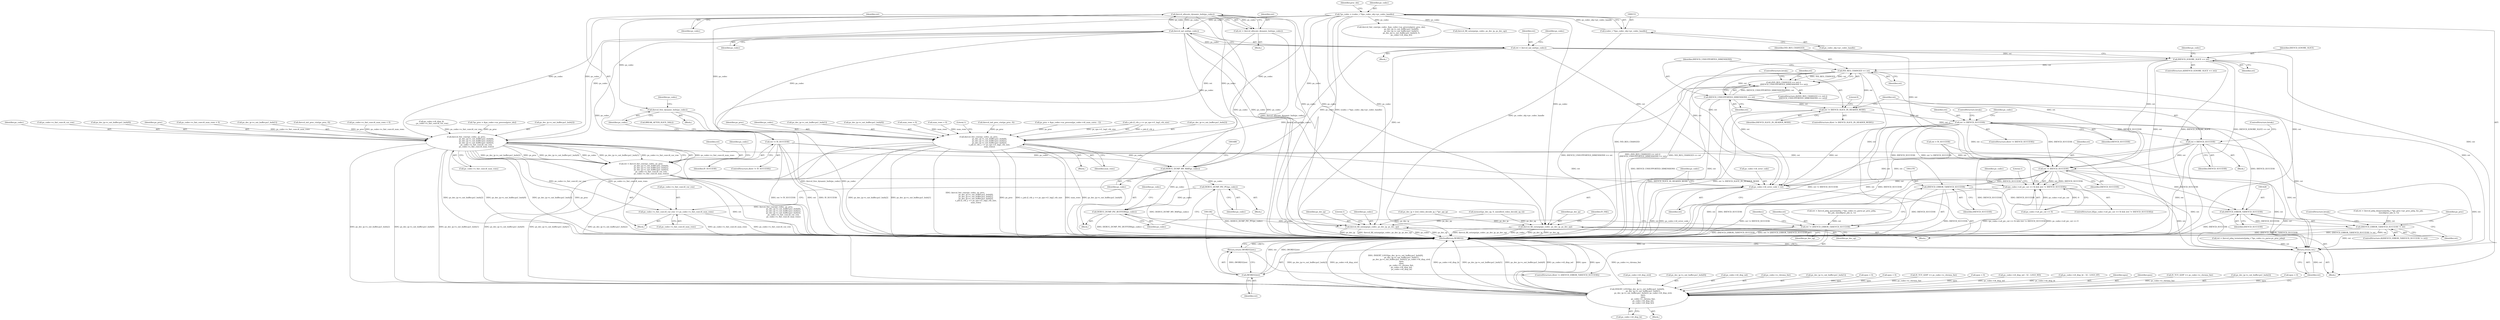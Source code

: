 digraph "0_Android_a33f6725d7e9f92330f995ce2dcf4faa33f6433f@API" {
"1001186" [label="(Call,ihevcd_allocate_dynamic_bufs(ps_codec))"];
"1000974" [label="(Call,ihevcd_nal_unit(ps_codec))"];
"1000150" [label="(Call,*ps_codec = (codec_t *)(ps_codec_obj->pv_codec_handle))"];
"1000152" [label="(Call,(codec_t *)(ps_codec_obj->pv_codec_handle))"];
"1001186" [label="(Call,ihevcd_allocate_dynamic_bufs(ps_codec))"];
"1000972" [label="(Call,ret = ihevcd_nal_unit(ps_codec))"];
"1001074" [label="(Call,IHEVCD_IGNORE_SLICE == ret)"];
"1001110" [label="(Call,IVD_RES_CHANGED == ret)"];
"1001109" [label="(Call,(IVD_RES_CHANGED == ret) ||\n (IHEVCD_UNSUPPORTED_DIMENSIONS == ret))"];
"1001113" [label="(Call,IHEVCD_UNSUPPORTED_DIMENSIONS == ret)"];
"1001119" [label="(Call,ret != IHEVCD_SLICE_IN_HEADER_MODE)"];
"1001155" [label="(Call,ret != IHEVCD_SUCCESS)"];
"1001168" [label="(Call,ret = IHEVCD_SUCCESS)"];
"1001222" [label="(Call,ret != IHEVCD_SUCCESS)"];
"1001216" [label="(Call,(ps_codec->u4_pic_cnt == 0) && (ret != IHEVCD_SUCCESS))"];
"1001226" [label="(Call,ps_codec->i4_error_code = ret)"];
"1001377" [label="(Call,(IHEVCD_ERROR_T)IHEVCD_SUCCESS)"];
"1001375" [label="(Call,ret != (IHEVCD_ERROR_T)IHEVCD_SUCCESS)"];
"1001381" [label="(Call,(WORD32)ret)"];
"1001380" [label="(Return,return (WORD32)ret;)"];
"1001427" [label="(Call,(IHEVCD_ERROR_T)IHEVCD_SUCCESS)"];
"1001426" [label="(Call,(IHEVCD_ERROR_T)IHEVCD_SUCCESS != ret)"];
"1001904" [label="(Return,return ret;)"];
"1001184" [label="(Call,ret = ihevcd_allocate_dynamic_bufs(ps_codec))"];
"1001189" [label="(Call,ret != IV_SUCCESS)"];
"1001193" [label="(Call,ihevcd_free_dynamic_bufs(ps_codec))"];
"1001231" [label="(Call,ihevcd_fill_outargs(ps_codec, ps_dec_ip, ps_dec_op))"];
"1001530" [label="(Call,ihevcd_fmt_conv(ps_codec, ps_proc,\n                                    ps_dec_ip->s_out_buffer.pu1_bufs[0],\n                                    ps_dec_ip->s_out_buffer.pu1_bufs[1],\n                                    ps_dec_ip->s_out_buffer.pu1_bufs[2],\n                                    s_job.i2_ctb_y << ps_sps->i1_log2_ctb_size,\n                                    num_rows))"];
"1001682" [label="(Call,DEBUG_DUMP_MV_MAP(ps_codec))"];
"1001815" [label="(Call,DEBUG_DUMP_PIC_PU(ps_codec))"];
"1001817" [label="(Call,DEBUG_DUMP_PIC_BUFFERS(ps_codec))"];
"1001823" [label="(Call,ihevcd_fill_outargs(ps_codec, ps_dec_ip, ps_dec_op))"];
"1001868" [label="(Call,INSERT_LOGO(ps_dec_ip->s_out_buffer.pu1_bufs[0],\n                    ps_dec_ip->s_out_buffer.pu1_bufs[1],\n                    ps_dec_ip->s_out_buffer.pu1_bufs[2], ps_codec->i4_disp_strd,\n                    xpos,\n                    ypos,\n                    ps_codec->e_chroma_fmt,\n                    ps_codec->i4_disp_wd,\n                    ps_codec->i4_disp_ht))"];
"1001637" [label="(Call,ihevcd_fmt_conv(ps_codec, ps_proc,\n                                  ps_dec_ip->s_out_buffer.pu1_bufs[0],\n                                  ps_dec_ip->s_out_buffer.pu1_bufs[1],\n                                  ps_dec_ip->s_out_buffer.pu1_bufs[2],\n                                  ps_codec->s_fmt_conv.i4_cur_row,\n                                  ps_codec->s_fmt_conv.i4_num_rows))"];
"1001635" [label="(Call,ret = ihevcd_fmt_conv(ps_codec, ps_proc,\n                                  ps_dec_ip->s_out_buffer.pu1_bufs[0],\n                                  ps_dec_ip->s_out_buffer.pu1_bufs[1],\n                                  ps_dec_ip->s_out_buffer.pu1_bufs[2],\n                                  ps_codec->s_fmt_conv.i4_cur_row,\n                                  ps_codec->s_fmt_conv.i4_num_rows))"];
"1001671" [label="(Call,ps_codec->s_fmt_conv.i4_cur_row += ps_codec->s_fmt_conv.i4_num_rows)"];
"1001671" [label="(Call,ps_codec->s_fmt_conv.i4_cur_row += ps_codec->s_fmt_conv.i4_num_rows)"];
"1001113" [label="(Call,IHEVCD_UNSUPPORTED_DIMENSIONS == ret)"];
"1001170" [label="(Identifier,IHEVCD_SUCCESS)"];
"1001182" [label="(Block,)"];
"1001191" [label="(Identifier,IV_SUCCESS)"];
"1001222" [label="(Call,ret != IHEVCD_SUCCESS)"];
"1001108" [label="(ControlStructure,if((IVD_RES_CHANGED == ret) ||\n (IHEVCD_UNSUPPORTED_DIMENSIONS == ret)))"];
"1001383" [label="(Identifier,ret)"];
"1001228" [label="(Identifier,ps_codec)"];
"1001226" [label="(Call,ps_codec->i4_error_code = ret)"];
"1001120" [label="(Identifier,ret)"];
"1001225" [label="(Block,)"];
"1000545" [label="(Call,ihevcd_fmt_conv(ps_codec, &ps_codec->as_process[prev_proc_idx],\n                                  ps_dec_ip->s_out_buffer.pu1_bufs[0],\n                                  ps_dec_ip->s_out_buffer.pu1_bufs[1],\n                                  ps_dec_ip->s_out_buffer.pu1_bufs[2], 0,\n                                  ps_codec->i4_disp_ht))"];
"1001224" [label="(Identifier,IHEVCD_SUCCESS)"];
"1000189" [label="(Call,memset(ps_dec_op, 0, sizeof(ivd_video_decode_op_t)))"];
"1001117" [label="(ControlStructure,break;)"];
"1001554" [label="(Call,s_job.i2_ctb_y << ps_sps->i1_log2_ctb_size)"];
"1001601" [label="(Call,ps_codec->i4_disp_ht\n - ps_codec->s_fmt_conv.i4_cur_row)"];
"1001185" [label="(Identifier,ret)"];
"1001119" [label="(Call,ret != IHEVCD_SLICE_IN_HEADER_MODE)"];
"1001381" [label="(Call,(WORD32)ret)"];
"1001155" [label="(Call,ret != IHEVCD_SUCCESS)"];
"1001890" [label="(Call,ps_codec->i4_disp_strd)"];
"1001823" [label="(Call,ihevcd_fill_outargs(ps_codec, ps_dec_ip, ps_dec_op))"];
"1001194" [label="(Identifier,ps_codec)"];
"1001115" [label="(Identifier,ret)"];
"1001547" [label="(Call,ps_dec_ip->s_out_buffer.pu1_bufs[2])"];
"1000588" [label="(Call,ihevcd_fill_outargs(ps_codec, ps_dec_ip, ps_dec_op))"];
"1000973" [label="(Identifier,ret)"];
"1001869" [label="(Call,ps_dec_ip->s_out_buffer.pu1_bufs[0])"];
"1001587" [label="(Call,*ps_proc = &ps_codec->as_process[proc_idx])"];
"1001898" [label="(Call,ps_codec->i4_disp_wd)"];
"1001190" [label="(Identifier,ret)"];
"1001379" [label="(Identifier,IHEVCD_SUCCESS)"];
"1001682" [label="(Call,DEBUG_DUMP_MV_MAP(ps_codec))"];
"1000788" [label="(Block,)"];
"1001635" [label="(Call,ret = ihevcd_fmt_conv(ps_codec, ps_proc,\n                                  ps_dec_ip->s_out_buffer.pu1_bufs[0],\n                                  ps_dec_ip->s_out_buffer.pu1_bufs[1],\n                                  ps_dec_ip->s_out_buffer.pu1_bufs[2],\n                                  ps_codec->s_fmt_conv.i4_cur_row,\n                                  ps_codec->s_fmt_conv.i4_num_rows))"];
"1001532" [label="(Identifier,ps_proc)"];
"1000972" [label="(Call,ret = ihevcd_nal_unit(ps_codec))"];
"1001895" [label="(Call,ps_codec->e_chroma_fmt)"];
"1001427" [label="(Call,(IHEVCD_ERROR_T)IHEVCD_SUCCESS)"];
"1001876" [label="(Call,ps_dec_ip->s_out_buffer.pu1_bufs[1])"];
"1001858" [label="(Call,ypos = 0)"];
"1000146" [label="(Call,ret = IV_SUCCESS)"];
"1001074" [label="(Call,IHEVCD_IGNORE_SLICE == ret)"];
"1001215" [label="(ControlStructure,if((ps_codec->u4_pic_cnt == 0) && (ret != IHEVCD_SUCCESS)))"];
"1000161" [label="(Identifier,proc_idx)"];
"1001126" [label="(Literal,0)"];
"1001232" [label="(Identifier,ps_codec)"];
"1001672" [label="(Call,ps_codec->s_fmt_conv.i4_cur_row)"];
"1001905" [label="(Identifier,ret)"];
"1001862" [label="(Call,xpos < 0)"];
"1001231" [label="(Call,ihevcd_fill_outargs(ps_codec, ps_dec_ip, ps_dec_op))"];
"1001114" [label="(Identifier,IHEVCD_UNSUPPORTED_DIMENSIONS)"];
"1000979" [label="(Identifier,ps_codec)"];
"1001233" [label="(Identifier,ps_dec_ip)"];
"1001901" [label="(Call,ps_codec->i4_disp_ht)"];
"1001187" [label="(Identifier,ps_codec)"];
"1000172" [label="(Call,ps_dec_ip = (ivd_video_decode_ip_t *)pv_api_ip)"];
"1001531" [label="(Identifier,ps_codec)"];
"1001654" [label="(Call,ps_dec_ip->s_out_buffer.pu1_bufs[2])"];
"1001227" [label="(Call,ps_codec->i4_error_code)"];
"1001243" [label="(Block,)"];
"1001359" [label="(Call,ret = ihevcd_jobq_queue((jobq_t *)ps_codec->s_parse.pv_proc_jobq,\n &s_job, sizeof(proc_job_t), 1))"];
"1001380" [label="(Return,return (WORD32)ret;)"];
"1001431" [label="(ControlStructure,break;)"];
"1001110" [label="(Call,IVD_RES_CHANGED == ret)"];
"1001295" [label="(Call,IV_YUV_420P == ps_codec->e_chroma_fmt)"];
"1001540" [label="(Call,ps_dec_ip->s_out_buffer.pu1_bufs[1])"];
"1001157" [label="(Identifier,IHEVCD_SUCCESS)"];
"1001412" [label="(Call,ret = ihevcd_jobq_dequeue((jobq_t *)ps_proc->pv_proc_jobq, &s_job,\n sizeof(proc_job_t), 1))"];
"1001533" [label="(Call,ps_dec_ip->s_out_buffer.pu1_bufs[0])"];
"1001636" [label="(Identifier,ret)"];
"1001904" [label="(Return,return ret;)"];
"1001111" [label="(Identifier,IVD_RES_CHANGED)"];
"1001384" [label="(Call,ret = ihevcd_jobq_terminate((jobq_t *)ps_codec->s_parse.pv_proc_jobq))"];
"1001825" [label="(Identifier,ps_dec_ip)"];
"1001561" [label="(Identifier,num_rows)"];
"1001156" [label="(Identifier,ret)"];
"1001325" [label="(Identifier,i)"];
"1001073" [label="(ControlStructure,if(IHEVCD_IGNORE_SLICE == ret))"];
"1001236" [label="(Identifier,IV_FAIL)"];
"1000974" [label="(Call,ihevcd_nal_unit(ps_codec))"];
"1000975" [label="(Identifier,ps_codec)"];
"1000154" [label="(Call,ps_codec_obj->pv_codec_handle)"];
"1001184" [label="(Call,ret = ihevcd_allocate_dynamic_bufs(ps_codec))"];
"1001217" [label="(Call,ps_codec->u4_pic_cnt == 0)"];
"1001081" [label="(Identifier,ps_codec)"];
"1001216" [label="(Call,(ps_codec->u4_pic_cnt == 0) && (ret != IHEVCD_SUCCESS))"];
"1001426" [label="(Call,(IHEVCD_ERROR_T)IHEVCD_SUCCESS != ret)"];
"1001818" [label="(Identifier,ps_codec)"];
"1000150" [label="(Call,*ps_codec = (codec_t *)(ps_codec_obj->pv_codec_handle))"];
"1000151" [label="(Identifier,ps_codec)"];
"1001855" [label="(Call,ypos < 0)"];
"1001075" [label="(Identifier,IHEVCD_IGNORE_SLICE)"];
"1001377" [label="(Call,(IHEVCD_ERROR_T)IHEVCD_SUCCESS)"];
"1001527" [label="(Call,num_rows = 0)"];
"1001837" [label="(Call,ps_codec->i4_disp_wd - 32 - LOGO_WD)"];
"1001188" [label="(ControlStructure,if(ret != IV_SUCCESS))"];
"1001638" [label="(Identifier,ps_codec)"];
"1001906" [label="(MethodReturn,WORD32)"];
"1001661" [label="(Call,ps_codec->s_fmt_conv.i4_cur_row)"];
"1001683" [label="(Identifier,ps_codec)"];
"1001234" [label="(Identifier,ps_dec_op)"];
"1001425" [label="(ControlStructure,if((IHEVCD_ERROR_T)IHEVCD_SUCCESS != ret))"];
"1001214" [label="(Call,BREAK_AFTER_SLICE_NAL())"];
"1001230" [label="(Identifier,ret)"];
"1001640" [label="(Call,ps_dec_ip->s_out_buffer.pu1_bufs[0])"];
"1001524" [label="(Call,num_rows < 0)"];
"1001847" [label="(Call,ps_codec->i4_disp_ht - 32 - LOGO_HT)"];
"1001637" [label="(Call,ihevcd_fmt_conv(ps_codec, ps_proc,\n                                  ps_dec_ip->s_out_buffer.pu1_bufs[0],\n                                  ps_dec_ip->s_out_buffer.pu1_bufs[1],\n                                  ps_dec_ip->s_out_buffer.pu1_bufs[2],\n                                  ps_codec->s_fmt_conv.i4_cur_row,\n                                  ps_codec->s_fmt_conv.i4_num_rows))"];
"1001829" [label="(Literal,1)"];
"1001167" [label="(Block,)"];
"1001429" [label="(Identifier,IHEVCD_SUCCESS)"];
"1001833" [label="(Block,)"];
"1001395" [label="(Literal,1)"];
"1001505" [label="(Call,ihevcd_init_proc_ctxt(ps_proc, 0))"];
"1001639" [label="(Identifier,ps_proc)"];
"1001826" [label="(Identifier,ps_dec_op)"];
"1001666" [label="(Call,ps_codec->s_fmt_conv.i4_num_rows)"];
"1001814" [label="(Block,)"];
"1001893" [label="(Identifier,xpos)"];
"1001585" [label="(Block,)"];
"1001816" [label="(Identifier,ps_codec)"];
"1001375" [label="(Call,ret != (IHEVCD_ERROR_T)IHEVCD_SUCCESS)"];
"1001894" [label="(Identifier,ypos)"];
"1001158" [label="(ControlStructure,break;)"];
"1001186" [label="(Call,ihevcd_allocate_dynamic_bufs(ps_codec))"];
"1000144" [label="(Block,)"];
"1001817" [label="(Call,DEBUG_DUMP_PIC_BUFFERS(ps_codec))"];
"1001076" [label="(Identifier,ret)"];
"1001374" [label="(ControlStructure,if(ret != (IHEVCD_ERROR_T)IHEVCD_SUCCESS))"];
"1001628" [label="(Call,ps_codec->s_fmt_conv.i4_num_rows = 0)"];
"1001121" [label="(Identifier,IHEVCD_SLICE_IN_HEADER_MODE)"];
"1001824" [label="(Identifier,ps_codec)"];
"1001677" [label="(Call,ps_codec->s_fmt_conv.i4_num_rows)"];
"1001162" [label="(Identifier,ps_codec)"];
"1001239" [label="(Literal,1)"];
"1001154" [label="(ControlStructure,if(ret != IHEVCD_SUCCESS))"];
"1001376" [label="(Identifier,ret)"];
"1001400" [label="(Call,ps_proc = &ps_codec->as_process[ps_codec->i4_num_cores - 1])"];
"1001118" [label="(ControlStructure,if(ret != IHEVCD_SLICE_IN_HEADER_MODE))"];
"1001481" [label="(Block,)"];
"1001647" [label="(Call,ps_dec_ip->s_out_buffer.pu1_bufs[1])"];
"1001617" [label="(Call,ihevcd_init_proc_ctxt(ps_proc, 0))"];
"1001168" [label="(Call,ret = IHEVCD_SUCCESS)"];
"1001530" [label="(Call,ihevcd_fmt_conv(ps_codec, ps_proc,\n                                    ps_dec_ip->s_out_buffer.pu1_bufs[0],\n                                    ps_dec_ip->s_out_buffer.pu1_bufs[1],\n                                    ps_dec_ip->s_out_buffer.pu1_bufs[2],\n                                    s_job.i2_ctb_y << ps_sps->i1_log2_ctb_size,\n                                    num_rows))"];
"1001575" [label="(Call,IV_YUV_420P == ps_codec->e_chroma_fmt)"];
"1001189" [label="(Call,ret != IV_SUCCESS)"];
"1001430" [label="(Identifier,ret)"];
"1001815" [label="(Call,DEBUG_DUMP_PIC_PU(ps_codec))"];
"1001674" [label="(Identifier,ps_codec)"];
"1001883" [label="(Call,ps_dec_ip->s_out_buffer.pu1_bufs[2])"];
"1001621" [label="(Call,ps_codec->s_fmt_conv.i4_num_rows < 0)"];
"1001169" [label="(Identifier,ret)"];
"1001821" [label="(Identifier,ps_codec)"];
"1001109" [label="(Call,(IVD_RES_CHANGED == ret) ||\n (IHEVCD_UNSUPPORTED_DIMENSIONS == ret))"];
"1001192" [label="(Block,)"];
"1000152" [label="(Call,(codec_t *)(ps_codec_obj->pv_codec_handle))"];
"1001223" [label="(Identifier,ret)"];
"1001434" [label="(Identifier,ps_proc)"];
"1001868" [label="(Call,INSERT_LOGO(ps_dec_ip->s_out_buffer.pu1_bufs[0],\n                    ps_dec_ip->s_out_buffer.pu1_bufs[1],\n                    ps_dec_ip->s_out_buffer.pu1_bufs[2], ps_codec->i4_disp_strd,\n                    xpos,\n                    ypos,\n                    ps_codec->e_chroma_fmt,\n                    ps_codec->i4_disp_wd,\n                    ps_codec->i4_disp_ht))"];
"1001112" [label="(Identifier,ret)"];
"1001193" [label="(Call,ihevcd_free_dynamic_bufs(ps_codec))"];
"1001197" [label="(Identifier,ps_codec)"];
"1001865" [label="(Call,xpos = 0)"];
"1001171" [label="(ControlStructure,break;)"];
"1001186" -> "1001184"  [label="AST: "];
"1001186" -> "1001187"  [label="CFG: "];
"1001187" -> "1001186"  [label="AST: "];
"1001184" -> "1001186"  [label="CFG: "];
"1001186" -> "1001906"  [label="DDG: ps_codec"];
"1001186" -> "1000974"  [label="DDG: ps_codec"];
"1001186" -> "1001184"  [label="DDG: ps_codec"];
"1000974" -> "1001186"  [label="DDG: ps_codec"];
"1001186" -> "1001193"  [label="DDG: ps_codec"];
"1001186" -> "1001231"  [label="DDG: ps_codec"];
"1001186" -> "1001530"  [label="DDG: ps_codec"];
"1001186" -> "1001637"  [label="DDG: ps_codec"];
"1001186" -> "1001682"  [label="DDG: ps_codec"];
"1001186" -> "1001823"  [label="DDG: ps_codec"];
"1000974" -> "1000972"  [label="AST: "];
"1000974" -> "1000975"  [label="CFG: "];
"1000975" -> "1000974"  [label="AST: "];
"1000972" -> "1000974"  [label="CFG: "];
"1000974" -> "1001906"  [label="DDG: ps_codec"];
"1000974" -> "1000972"  [label="DDG: ps_codec"];
"1000150" -> "1000974"  [label="DDG: ps_codec"];
"1000974" -> "1001231"  [label="DDG: ps_codec"];
"1000974" -> "1001530"  [label="DDG: ps_codec"];
"1000974" -> "1001637"  [label="DDG: ps_codec"];
"1000974" -> "1001682"  [label="DDG: ps_codec"];
"1000974" -> "1001823"  [label="DDG: ps_codec"];
"1000150" -> "1000144"  [label="AST: "];
"1000150" -> "1000152"  [label="CFG: "];
"1000151" -> "1000150"  [label="AST: "];
"1000152" -> "1000150"  [label="AST: "];
"1000161" -> "1000150"  [label="CFG: "];
"1000150" -> "1001906"  [label="DDG: ps_codec"];
"1000150" -> "1001906"  [label="DDG: (codec_t *)(ps_codec_obj->pv_codec_handle)"];
"1000152" -> "1000150"  [label="DDG: ps_codec_obj->pv_codec_handle"];
"1000150" -> "1000545"  [label="DDG: ps_codec"];
"1000150" -> "1000588"  [label="DDG: ps_codec"];
"1000150" -> "1001231"  [label="DDG: ps_codec"];
"1000150" -> "1001530"  [label="DDG: ps_codec"];
"1000150" -> "1001637"  [label="DDG: ps_codec"];
"1000150" -> "1001682"  [label="DDG: ps_codec"];
"1000150" -> "1001823"  [label="DDG: ps_codec"];
"1000152" -> "1000154"  [label="CFG: "];
"1000153" -> "1000152"  [label="AST: "];
"1000154" -> "1000152"  [label="AST: "];
"1000152" -> "1001906"  [label="DDG: ps_codec_obj->pv_codec_handle"];
"1000972" -> "1000788"  [label="AST: "];
"1000973" -> "1000972"  [label="AST: "];
"1000979" -> "1000972"  [label="CFG: "];
"1000972" -> "1001906"  [label="DDG: ihevcd_nal_unit(ps_codec)"];
"1000972" -> "1001906"  [label="DDG: ret"];
"1000972" -> "1001074"  [label="DDG: ret"];
"1000972" -> "1001222"  [label="DDG: ret"];
"1000972" -> "1001226"  [label="DDG: ret"];
"1000972" -> "1001904"  [label="DDG: ret"];
"1001074" -> "1001073"  [label="AST: "];
"1001074" -> "1001076"  [label="CFG: "];
"1001075" -> "1001074"  [label="AST: "];
"1001076" -> "1001074"  [label="AST: "];
"1001081" -> "1001074"  [label="CFG: "];
"1001111" -> "1001074"  [label="CFG: "];
"1001074" -> "1001906"  [label="DDG: IHEVCD_IGNORE_SLICE"];
"1001074" -> "1001906"  [label="DDG: IHEVCD_IGNORE_SLICE == ret"];
"1001074" -> "1001906"  [label="DDG: ret"];
"1001074" -> "1001110"  [label="DDG: ret"];
"1001074" -> "1001222"  [label="DDG: ret"];
"1001074" -> "1001226"  [label="DDG: ret"];
"1001074" -> "1001904"  [label="DDG: ret"];
"1001110" -> "1001109"  [label="AST: "];
"1001110" -> "1001112"  [label="CFG: "];
"1001111" -> "1001110"  [label="AST: "];
"1001112" -> "1001110"  [label="AST: "];
"1001114" -> "1001110"  [label="CFG: "];
"1001109" -> "1001110"  [label="CFG: "];
"1001110" -> "1001906"  [label="DDG: IVD_RES_CHANGED"];
"1001110" -> "1001906"  [label="DDG: ret"];
"1001110" -> "1001109"  [label="DDG: IVD_RES_CHANGED"];
"1001110" -> "1001109"  [label="DDG: ret"];
"1001110" -> "1001113"  [label="DDG: ret"];
"1001110" -> "1001119"  [label="DDG: ret"];
"1001110" -> "1001222"  [label="DDG: ret"];
"1001110" -> "1001226"  [label="DDG: ret"];
"1001110" -> "1001904"  [label="DDG: ret"];
"1001109" -> "1001108"  [label="AST: "];
"1001109" -> "1001113"  [label="CFG: "];
"1001113" -> "1001109"  [label="AST: "];
"1001117" -> "1001109"  [label="CFG: "];
"1001120" -> "1001109"  [label="CFG: "];
"1001109" -> "1001906"  [label="DDG: IHEVCD_UNSUPPORTED_DIMENSIONS == ret"];
"1001109" -> "1001906"  [label="DDG: (IVD_RES_CHANGED == ret) ||\n (IHEVCD_UNSUPPORTED_DIMENSIONS == ret)"];
"1001109" -> "1001906"  [label="DDG: IVD_RES_CHANGED == ret"];
"1001113" -> "1001109"  [label="DDG: IHEVCD_UNSUPPORTED_DIMENSIONS"];
"1001113" -> "1001109"  [label="DDG: ret"];
"1001113" -> "1001115"  [label="CFG: "];
"1001114" -> "1001113"  [label="AST: "];
"1001115" -> "1001113"  [label="AST: "];
"1001113" -> "1001906"  [label="DDG: IHEVCD_UNSUPPORTED_DIMENSIONS"];
"1001113" -> "1001906"  [label="DDG: ret"];
"1001113" -> "1001119"  [label="DDG: ret"];
"1001113" -> "1001222"  [label="DDG: ret"];
"1001113" -> "1001226"  [label="DDG: ret"];
"1001113" -> "1001904"  [label="DDG: ret"];
"1001119" -> "1001118"  [label="AST: "];
"1001119" -> "1001121"  [label="CFG: "];
"1001120" -> "1001119"  [label="AST: "];
"1001121" -> "1001119"  [label="AST: "];
"1001126" -> "1001119"  [label="CFG: "];
"1001169" -> "1001119"  [label="CFG: "];
"1001119" -> "1001906"  [label="DDG: IHEVCD_SLICE_IN_HEADER_MODE"];
"1001119" -> "1001906"  [label="DDG: ret != IHEVCD_SLICE_IN_HEADER_MODE"];
"1001119" -> "1001155"  [label="DDG: ret"];
"1001155" -> "1001154"  [label="AST: "];
"1001155" -> "1001157"  [label="CFG: "];
"1001156" -> "1001155"  [label="AST: "];
"1001157" -> "1001155"  [label="AST: "];
"1001158" -> "1001155"  [label="CFG: "];
"1001162" -> "1001155"  [label="CFG: "];
"1001155" -> "1001906"  [label="DDG: ret != IHEVCD_SUCCESS"];
"1001155" -> "1001906"  [label="DDG: ret"];
"1001155" -> "1001906"  [label="DDG: IHEVCD_SUCCESS"];
"1001155" -> "1001168"  [label="DDG: IHEVCD_SUCCESS"];
"1001155" -> "1001216"  [label="DDG: ret != IHEVCD_SUCCESS"];
"1001155" -> "1001222"  [label="DDG: ret"];
"1001155" -> "1001222"  [label="DDG: IHEVCD_SUCCESS"];
"1001155" -> "1001226"  [label="DDG: ret"];
"1001155" -> "1001377"  [label="DDG: IHEVCD_SUCCESS"];
"1001155" -> "1001427"  [label="DDG: IHEVCD_SUCCESS"];
"1001155" -> "1001904"  [label="DDG: ret"];
"1001168" -> "1001167"  [label="AST: "];
"1001168" -> "1001170"  [label="CFG: "];
"1001169" -> "1001168"  [label="AST: "];
"1001170" -> "1001168"  [label="AST: "];
"1001171" -> "1001168"  [label="CFG: "];
"1001168" -> "1001906"  [label="DDG: IHEVCD_SUCCESS"];
"1001168" -> "1001906"  [label="DDG: ret"];
"1001168" -> "1001222"  [label="DDG: ret"];
"1001168" -> "1001226"  [label="DDG: ret"];
"1001168" -> "1001904"  [label="DDG: ret"];
"1001222" -> "1001216"  [label="AST: "];
"1001222" -> "1001224"  [label="CFG: "];
"1001223" -> "1001222"  [label="AST: "];
"1001224" -> "1001222"  [label="AST: "];
"1001216" -> "1001222"  [label="CFG: "];
"1001222" -> "1001906"  [label="DDG: ret"];
"1001222" -> "1001906"  [label="DDG: IHEVCD_SUCCESS"];
"1001222" -> "1001216"  [label="DDG: ret"];
"1001222" -> "1001216"  [label="DDG: IHEVCD_SUCCESS"];
"1001189" -> "1001222"  [label="DDG: ret"];
"1000146" -> "1001222"  [label="DDG: ret"];
"1001222" -> "1001226"  [label="DDG: ret"];
"1001222" -> "1001377"  [label="DDG: IHEVCD_SUCCESS"];
"1001222" -> "1001427"  [label="DDG: IHEVCD_SUCCESS"];
"1001222" -> "1001904"  [label="DDG: ret"];
"1001216" -> "1001215"  [label="AST: "];
"1001216" -> "1001217"  [label="CFG: "];
"1001217" -> "1001216"  [label="AST: "];
"1001228" -> "1001216"  [label="CFG: "];
"1001239" -> "1001216"  [label="CFG: "];
"1001216" -> "1001906"  [label="DDG: (ps_codec->u4_pic_cnt == 0) && (ret != IHEVCD_SUCCESS)"];
"1001216" -> "1001906"  [label="DDG: ps_codec->u4_pic_cnt == 0"];
"1001216" -> "1001906"  [label="DDG: ret != IHEVCD_SUCCESS"];
"1001217" -> "1001216"  [label="DDG: ps_codec->u4_pic_cnt"];
"1001217" -> "1001216"  [label="DDG: 0"];
"1001226" -> "1001225"  [label="AST: "];
"1001226" -> "1001230"  [label="CFG: "];
"1001227" -> "1001226"  [label="AST: "];
"1001230" -> "1001226"  [label="AST: "];
"1001232" -> "1001226"  [label="CFG: "];
"1001226" -> "1001906"  [label="DDG: ret"];
"1001226" -> "1001906"  [label="DDG: ps_codec->i4_error_code"];
"1001189" -> "1001226"  [label="DDG: ret"];
"1000146" -> "1001226"  [label="DDG: ret"];
"1001377" -> "1001375"  [label="AST: "];
"1001377" -> "1001379"  [label="CFG: "];
"1001378" -> "1001377"  [label="AST: "];
"1001379" -> "1001377"  [label="AST: "];
"1001375" -> "1001377"  [label="CFG: "];
"1001377" -> "1001906"  [label="DDG: IHEVCD_SUCCESS"];
"1001377" -> "1001375"  [label="DDG: IHEVCD_SUCCESS"];
"1001377" -> "1001427"  [label="DDG: IHEVCD_SUCCESS"];
"1001375" -> "1001374"  [label="AST: "];
"1001376" -> "1001375"  [label="AST: "];
"1001382" -> "1001375"  [label="CFG: "];
"1001325" -> "1001375"  [label="CFG: "];
"1001375" -> "1001906"  [label="DDG: (IHEVCD_ERROR_T)IHEVCD_SUCCESS"];
"1001375" -> "1001906"  [label="DDG: ret != (IHEVCD_ERROR_T)IHEVCD_SUCCESS"];
"1001359" -> "1001375"  [label="DDG: ret"];
"1001375" -> "1001381"  [label="DDG: ret"];
"1001381" -> "1001380"  [label="AST: "];
"1001381" -> "1001383"  [label="CFG: "];
"1001382" -> "1001381"  [label="AST: "];
"1001383" -> "1001381"  [label="AST: "];
"1001380" -> "1001381"  [label="CFG: "];
"1001381" -> "1001906"  [label="DDG: ret"];
"1001381" -> "1001906"  [label="DDG: (WORD32)ret"];
"1001381" -> "1001380"  [label="DDG: (WORD32)ret"];
"1001380" -> "1001374"  [label="AST: "];
"1001906" -> "1001380"  [label="CFG: "];
"1001380" -> "1001906"  [label="DDG: <RET>"];
"1001427" -> "1001426"  [label="AST: "];
"1001427" -> "1001429"  [label="CFG: "];
"1001428" -> "1001427"  [label="AST: "];
"1001429" -> "1001427"  [label="AST: "];
"1001430" -> "1001427"  [label="CFG: "];
"1001427" -> "1001906"  [label="DDG: IHEVCD_SUCCESS"];
"1001427" -> "1001426"  [label="DDG: IHEVCD_SUCCESS"];
"1001426" -> "1001425"  [label="AST: "];
"1001426" -> "1001430"  [label="CFG: "];
"1001430" -> "1001426"  [label="AST: "];
"1001431" -> "1001426"  [label="CFG: "];
"1001434" -> "1001426"  [label="CFG: "];
"1001426" -> "1001906"  [label="DDG: (IHEVCD_ERROR_T)IHEVCD_SUCCESS"];
"1001426" -> "1001906"  [label="DDG: (IHEVCD_ERROR_T)IHEVCD_SUCCESS != ret"];
"1001426" -> "1001906"  [label="DDG: ret"];
"1001412" -> "1001426"  [label="DDG: ret"];
"1001426" -> "1001904"  [label="DDG: ret"];
"1001904" -> "1000144"  [label="AST: "];
"1001904" -> "1001905"  [label="CFG: "];
"1001905" -> "1001904"  [label="AST: "];
"1001906" -> "1001904"  [label="CFG: "];
"1001904" -> "1001906"  [label="DDG: <RET>"];
"1001905" -> "1001904"  [label="DDG: ret"];
"1001384" -> "1001904"  [label="DDG: ret"];
"1001189" -> "1001904"  [label="DDG: ret"];
"1000146" -> "1001904"  [label="DDG: ret"];
"1001635" -> "1001904"  [label="DDG: ret"];
"1001184" -> "1001182"  [label="AST: "];
"1001185" -> "1001184"  [label="AST: "];
"1001190" -> "1001184"  [label="CFG: "];
"1001184" -> "1001906"  [label="DDG: ihevcd_allocate_dynamic_bufs(ps_codec)"];
"1001184" -> "1001189"  [label="DDG: ret"];
"1001189" -> "1001188"  [label="AST: "];
"1001189" -> "1001191"  [label="CFG: "];
"1001190" -> "1001189"  [label="AST: "];
"1001191" -> "1001189"  [label="AST: "];
"1001194" -> "1001189"  [label="CFG: "];
"1001214" -> "1001189"  [label="CFG: "];
"1001189" -> "1001906"  [label="DDG: ret != IV_SUCCESS"];
"1001189" -> "1001906"  [label="DDG: ret"];
"1001189" -> "1001906"  [label="DDG: IV_SUCCESS"];
"1001193" -> "1001192"  [label="AST: "];
"1001193" -> "1001194"  [label="CFG: "];
"1001194" -> "1001193"  [label="AST: "];
"1001197" -> "1001193"  [label="CFG: "];
"1001193" -> "1001906"  [label="DDG: ps_codec"];
"1001193" -> "1001906"  [label="DDG: ihevcd_free_dynamic_bufs(ps_codec)"];
"1001231" -> "1001225"  [label="AST: "];
"1001231" -> "1001234"  [label="CFG: "];
"1001232" -> "1001231"  [label="AST: "];
"1001233" -> "1001231"  [label="AST: "];
"1001234" -> "1001231"  [label="AST: "];
"1001236" -> "1001231"  [label="CFG: "];
"1001231" -> "1001906"  [label="DDG: ps_codec"];
"1001231" -> "1001906"  [label="DDG: ps_dec_ip"];
"1001231" -> "1001906"  [label="DDG: ps_dec_op"];
"1001231" -> "1001906"  [label="DDG: ihevcd_fill_outargs(ps_codec, ps_dec_ip, ps_dec_op)"];
"1000172" -> "1001231"  [label="DDG: ps_dec_ip"];
"1000189" -> "1001231"  [label="DDG: ps_dec_op"];
"1001530" -> "1001481"  [label="AST: "];
"1001530" -> "1001561"  [label="CFG: "];
"1001531" -> "1001530"  [label="AST: "];
"1001532" -> "1001530"  [label="AST: "];
"1001533" -> "1001530"  [label="AST: "];
"1001540" -> "1001530"  [label="AST: "];
"1001547" -> "1001530"  [label="AST: "];
"1001554" -> "1001530"  [label="AST: "];
"1001561" -> "1001530"  [label="AST: "];
"1001395" -> "1001530"  [label="CFG: "];
"1001530" -> "1001906"  [label="DDG: ihevcd_fmt_conv(ps_codec, ps_proc,\n                                    ps_dec_ip->s_out_buffer.pu1_bufs[0],\n                                    ps_dec_ip->s_out_buffer.pu1_bufs[1],\n                                    ps_dec_ip->s_out_buffer.pu1_bufs[2],\n                                    s_job.i2_ctb_y << ps_sps->i1_log2_ctb_size,\n                                    num_rows)"];
"1001530" -> "1001906"  [label="DDG: ps_proc"];
"1001530" -> "1001906"  [label="DDG: s_job.i2_ctb_y << ps_sps->i1_log2_ctb_size"];
"1001530" -> "1001906"  [label="DDG: num_rows"];
"1001530" -> "1001906"  [label="DDG: ps_dec_ip->s_out_buffer.pu1_bufs[0]"];
"1001530" -> "1001906"  [label="DDG: ps_dec_ip->s_out_buffer.pu1_bufs[2]"];
"1001530" -> "1001906"  [label="DDG: ps_dec_ip->s_out_buffer.pu1_bufs[1]"];
"1001505" -> "1001530"  [label="DDG: ps_proc"];
"1001400" -> "1001530"  [label="DDG: ps_proc"];
"1001554" -> "1001530"  [label="DDG: s_job.i2_ctb_y"];
"1001554" -> "1001530"  [label="DDG: ps_sps->i1_log2_ctb_size"];
"1001527" -> "1001530"  [label="DDG: num_rows"];
"1001524" -> "1001530"  [label="DDG: num_rows"];
"1001530" -> "1001682"  [label="DDG: ps_codec"];
"1001530" -> "1001868"  [label="DDG: ps_dec_ip->s_out_buffer.pu1_bufs[0]"];
"1001530" -> "1001868"  [label="DDG: ps_dec_ip->s_out_buffer.pu1_bufs[1]"];
"1001530" -> "1001868"  [label="DDG: ps_dec_ip->s_out_buffer.pu1_bufs[2]"];
"1001682" -> "1001243"  [label="AST: "];
"1001682" -> "1001683"  [label="CFG: "];
"1001683" -> "1001682"  [label="AST: "];
"1001686" -> "1001682"  [label="CFG: "];
"1001682" -> "1001906"  [label="DDG: DEBUG_DUMP_MV_MAP(ps_codec)"];
"1001637" -> "1001682"  [label="DDG: ps_codec"];
"1001682" -> "1001815"  [label="DDG: ps_codec"];
"1001682" -> "1001817"  [label="DDG: ps_codec"];
"1001815" -> "1001814"  [label="AST: "];
"1001815" -> "1001816"  [label="CFG: "];
"1001816" -> "1001815"  [label="AST: "];
"1001818" -> "1001815"  [label="CFG: "];
"1001815" -> "1001906"  [label="DDG: DEBUG_DUMP_PIC_PU(ps_codec)"];
"1001815" -> "1001817"  [label="DDG: ps_codec"];
"1001817" -> "1001243"  [label="AST: "];
"1001817" -> "1001818"  [label="CFG: "];
"1001818" -> "1001817"  [label="AST: "];
"1001821" -> "1001817"  [label="CFG: "];
"1001817" -> "1001906"  [label="DDG: DEBUG_DUMP_PIC_BUFFERS(ps_codec)"];
"1001817" -> "1001823"  [label="DDG: ps_codec"];
"1001823" -> "1000144"  [label="AST: "];
"1001823" -> "1001826"  [label="CFG: "];
"1001824" -> "1001823"  [label="AST: "];
"1001825" -> "1001823"  [label="AST: "];
"1001826" -> "1001823"  [label="AST: "];
"1001829" -> "1001823"  [label="CFG: "];
"1001823" -> "1001906"  [label="DDG: ps_dec_ip"];
"1001823" -> "1001906"  [label="DDG: ihevcd_fill_outargs(ps_codec, ps_dec_ip, ps_dec_op)"];
"1001823" -> "1001906"  [label="DDG: ps_codec"];
"1001823" -> "1001906"  [label="DDG: ps_dec_op"];
"1000172" -> "1001823"  [label="DDG: ps_dec_ip"];
"1000189" -> "1001823"  [label="DDG: ps_dec_op"];
"1001868" -> "1001833"  [label="AST: "];
"1001868" -> "1001901"  [label="CFG: "];
"1001869" -> "1001868"  [label="AST: "];
"1001876" -> "1001868"  [label="AST: "];
"1001883" -> "1001868"  [label="AST: "];
"1001890" -> "1001868"  [label="AST: "];
"1001893" -> "1001868"  [label="AST: "];
"1001894" -> "1001868"  [label="AST: "];
"1001895" -> "1001868"  [label="AST: "];
"1001898" -> "1001868"  [label="AST: "];
"1001901" -> "1001868"  [label="AST: "];
"1001905" -> "1001868"  [label="CFG: "];
"1001868" -> "1001906"  [label="DDG: ypos"];
"1001868" -> "1001906"  [label="DDG: xpos"];
"1001868" -> "1001906"  [label="DDG: ps_codec->e_chroma_fmt"];
"1001868" -> "1001906"  [label="DDG: ps_dec_ip->s_out_buffer.pu1_bufs[2]"];
"1001868" -> "1001906"  [label="DDG: ps_codec->i4_disp_strd"];
"1001868" -> "1001906"  [label="DDG: INSERT_LOGO(ps_dec_ip->s_out_buffer.pu1_bufs[0],\n                    ps_dec_ip->s_out_buffer.pu1_bufs[1],\n                    ps_dec_ip->s_out_buffer.pu1_bufs[2], ps_codec->i4_disp_strd,\n                    xpos,\n                    ypos,\n                    ps_codec->e_chroma_fmt,\n                    ps_codec->i4_disp_wd,\n                    ps_codec->i4_disp_ht)"];
"1001868" -> "1001906"  [label="DDG: ps_codec->i4_disp_ht"];
"1001868" -> "1001906"  [label="DDG: ps_dec_ip->s_out_buffer.pu1_bufs[1]"];
"1001868" -> "1001906"  [label="DDG: ps_dec_ip->s_out_buffer.pu1_bufs[0]"];
"1001868" -> "1001906"  [label="DDG: ps_codec->i4_disp_wd"];
"1001637" -> "1001868"  [label="DDG: ps_dec_ip->s_out_buffer.pu1_bufs[0]"];
"1001637" -> "1001868"  [label="DDG: ps_dec_ip->s_out_buffer.pu1_bufs[1]"];
"1001637" -> "1001868"  [label="DDG: ps_dec_ip->s_out_buffer.pu1_bufs[2]"];
"1001862" -> "1001868"  [label="DDG: xpos"];
"1001865" -> "1001868"  [label="DDG: xpos"];
"1001858" -> "1001868"  [label="DDG: ypos"];
"1001855" -> "1001868"  [label="DDG: ypos"];
"1001575" -> "1001868"  [label="DDG: ps_codec->e_chroma_fmt"];
"1001295" -> "1001868"  [label="DDG: ps_codec->e_chroma_fmt"];
"1001837" -> "1001868"  [label="DDG: ps_codec->i4_disp_wd"];
"1001847" -> "1001868"  [label="DDG: ps_codec->i4_disp_ht"];
"1001637" -> "1001635"  [label="AST: "];
"1001637" -> "1001666"  [label="CFG: "];
"1001638" -> "1001637"  [label="AST: "];
"1001639" -> "1001637"  [label="AST: "];
"1001640" -> "1001637"  [label="AST: "];
"1001647" -> "1001637"  [label="AST: "];
"1001654" -> "1001637"  [label="AST: "];
"1001661" -> "1001637"  [label="AST: "];
"1001666" -> "1001637"  [label="AST: "];
"1001635" -> "1001637"  [label="CFG: "];
"1001637" -> "1001906"  [label="DDG: ps_dec_ip->s_out_buffer.pu1_bufs[2]"];
"1001637" -> "1001906"  [label="DDG: ps_dec_ip->s_out_buffer.pu1_bufs[0]"];
"1001637" -> "1001906"  [label="DDG: ps_dec_ip->s_out_buffer.pu1_bufs[1]"];
"1001637" -> "1001906"  [label="DDG: ps_proc"];
"1001637" -> "1001635"  [label="DDG: ps_codec->s_fmt_conv.i4_num_rows"];
"1001637" -> "1001635"  [label="DDG: ps_dec_ip->s_out_buffer.pu1_bufs[2]"];
"1001637" -> "1001635"  [label="DDG: ps_proc"];
"1001637" -> "1001635"  [label="DDG: ps_dec_ip->s_out_buffer.pu1_bufs[0]"];
"1001637" -> "1001635"  [label="DDG: ps_codec"];
"1001637" -> "1001635"  [label="DDG: ps_dec_ip->s_out_buffer.pu1_bufs[1]"];
"1001637" -> "1001635"  [label="DDG: ps_codec->s_fmt_conv.i4_cur_row"];
"1001587" -> "1001637"  [label="DDG: ps_proc"];
"1001617" -> "1001637"  [label="DDG: ps_proc"];
"1001601" -> "1001637"  [label="DDG: ps_codec->s_fmt_conv.i4_cur_row"];
"1001621" -> "1001637"  [label="DDG: ps_codec->s_fmt_conv.i4_num_rows"];
"1001628" -> "1001637"  [label="DDG: ps_codec->s_fmt_conv.i4_num_rows"];
"1001637" -> "1001671"  [label="DDG: ps_codec->s_fmt_conv.i4_num_rows"];
"1001637" -> "1001671"  [label="DDG: ps_codec->s_fmt_conv.i4_cur_row"];
"1001635" -> "1001585"  [label="AST: "];
"1001636" -> "1001635"  [label="AST: "];
"1001674" -> "1001635"  [label="CFG: "];
"1001635" -> "1001906"  [label="DDG: ret"];
"1001635" -> "1001906"  [label="DDG: ihevcd_fmt_conv(ps_codec, ps_proc,\n                                  ps_dec_ip->s_out_buffer.pu1_bufs[0],\n                                  ps_dec_ip->s_out_buffer.pu1_bufs[1],\n                                  ps_dec_ip->s_out_buffer.pu1_bufs[2],\n                                  ps_codec->s_fmt_conv.i4_cur_row,\n                                  ps_codec->s_fmt_conv.i4_num_rows)"];
"1001671" -> "1001585"  [label="AST: "];
"1001671" -> "1001677"  [label="CFG: "];
"1001672" -> "1001671"  [label="AST: "];
"1001677" -> "1001671"  [label="AST: "];
"1001683" -> "1001671"  [label="CFG: "];
"1001671" -> "1001906"  [label="DDG: ps_codec->s_fmt_conv.i4_cur_row"];
"1001671" -> "1001906"  [label="DDG: ps_codec->s_fmt_conv.i4_num_rows"];
}
